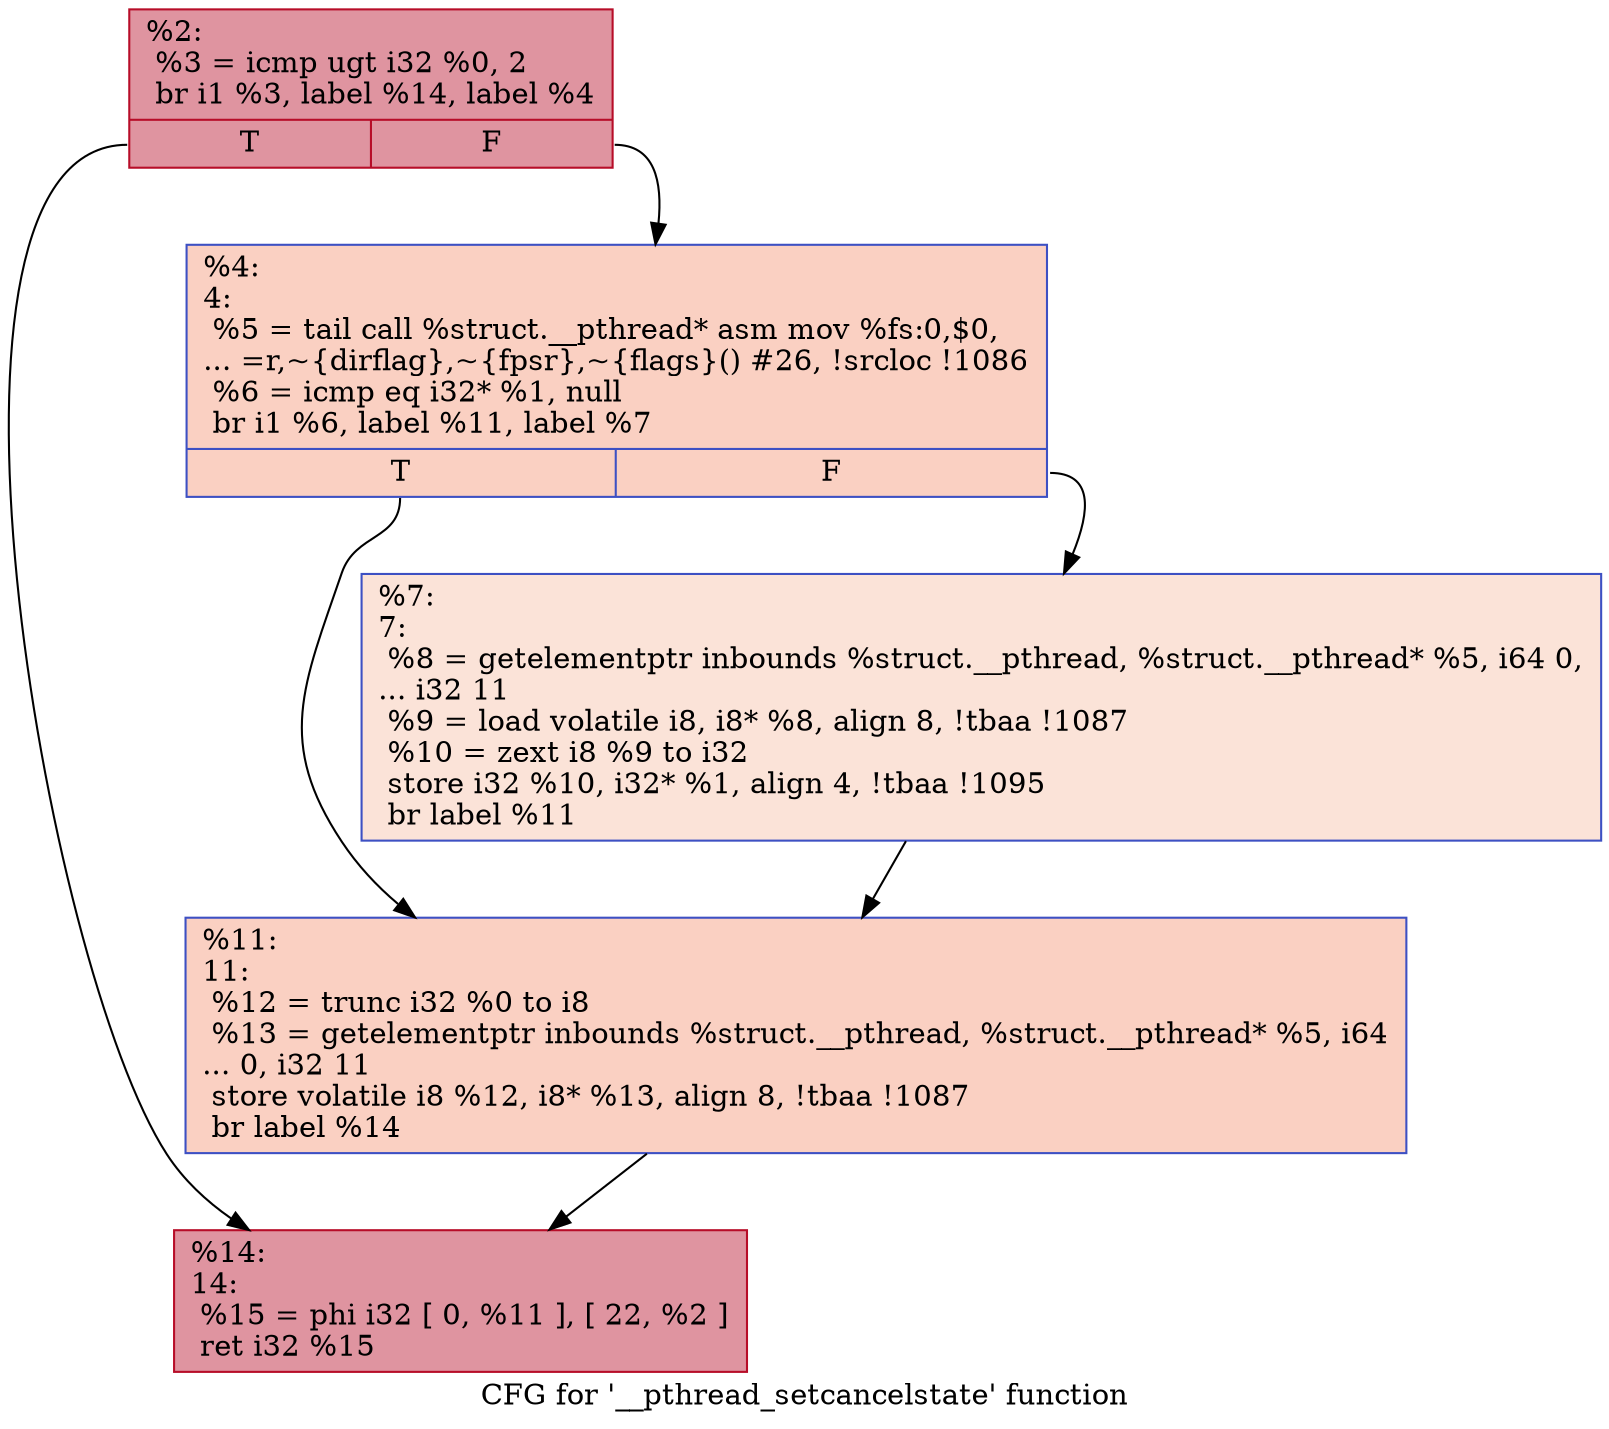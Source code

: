 digraph "CFG for '__pthread_setcancelstate' function" {
	label="CFG for '__pthread_setcancelstate' function";

	Node0x2406bd0 [shape=record,color="#b70d28ff", style=filled, fillcolor="#b70d2870",label="{%2:\l  %3 = icmp ugt i32 %0, 2\l  br i1 %3, label %14, label %4\l|{<s0>T|<s1>F}}"];
	Node0x2406bd0:s0 -> Node0x24382e0;
	Node0x2406bd0:s1 -> Node0x24381f0;
	Node0x24381f0 [shape=record,color="#3d50c3ff", style=filled, fillcolor="#f3947570",label="{%4:\l4:                                                \l  %5 = tail call %struct.__pthread* asm mov %fs:0,$0,\l... =r,~\{dirflag\},~\{fpsr\},~\{flags\}() #26, !srcloc !1086\l  %6 = icmp eq i32* %1, null\l  br i1 %6, label %11, label %7\l|{<s0>T|<s1>F}}"];
	Node0x24381f0:s0 -> Node0x2438290;
	Node0x24381f0:s1 -> Node0x2438240;
	Node0x2438240 [shape=record,color="#3d50c3ff", style=filled, fillcolor="#f6bfa670",label="{%7:\l7:                                                \l  %8 = getelementptr inbounds %struct.__pthread, %struct.__pthread* %5, i64 0,\l... i32 11\l  %9 = load volatile i8, i8* %8, align 8, !tbaa !1087\l  %10 = zext i8 %9 to i32\l  store i32 %10, i32* %1, align 4, !tbaa !1095\l  br label %11\l}"];
	Node0x2438240 -> Node0x2438290;
	Node0x2438290 [shape=record,color="#3d50c3ff", style=filled, fillcolor="#f3947570",label="{%11:\l11:                                               \l  %12 = trunc i32 %0 to i8\l  %13 = getelementptr inbounds %struct.__pthread, %struct.__pthread* %5, i64\l... 0, i32 11\l  store volatile i8 %12, i8* %13, align 8, !tbaa !1087\l  br label %14\l}"];
	Node0x2438290 -> Node0x24382e0;
	Node0x24382e0 [shape=record,color="#b70d28ff", style=filled, fillcolor="#b70d2870",label="{%14:\l14:                                               \l  %15 = phi i32 [ 0, %11 ], [ 22, %2 ]\l  ret i32 %15\l}"];
}
